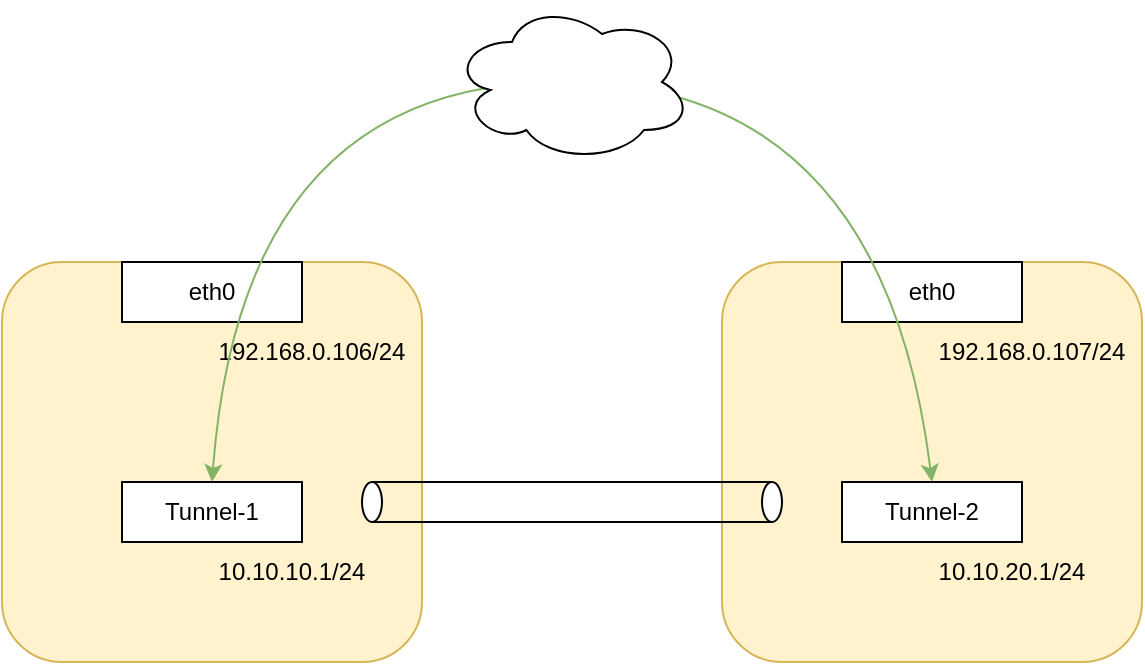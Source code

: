 <mxfile version="20.8.20" type="github">
  <diagram name="第 1 页" id="NAh831PUw2CAuJ2HtpD5">
    <mxGraphModel dx="1195" dy="663" grid="1" gridSize="10" guides="1" tooltips="1" connect="1" arrows="1" fold="1" page="1" pageScale="1" pageWidth="827" pageHeight="1169" math="0" shadow="0">
      <root>
        <mxCell id="0" />
        <mxCell id="1" parent="0" />
        <mxCell id="cLGF_l5P_jqh_ZVhpLIh-5" value="" style="rounded=1;whiteSpace=wrap;html=1;fillColor=#fff2cc;strokeColor=#d6b656;" vertex="1" parent="1">
          <mxGeometry x="80" y="250" width="210" height="200" as="geometry" />
        </mxCell>
        <mxCell id="cLGF_l5P_jqh_ZVhpLIh-1" value="eth0" style="rounded=0;whiteSpace=wrap;html=1;" vertex="1" parent="1">
          <mxGeometry x="140" y="250" width="90" height="30" as="geometry" />
        </mxCell>
        <mxCell id="cLGF_l5P_jqh_ZVhpLIh-2" value="Tunnel-1" style="rounded=0;whiteSpace=wrap;html=1;" vertex="1" parent="1">
          <mxGeometry x="140" y="360" width="90" height="30" as="geometry" />
        </mxCell>
        <mxCell id="cLGF_l5P_jqh_ZVhpLIh-3" value="192.168.0.106/24" style="text;html=1;strokeColor=none;fillColor=none;align=center;verticalAlign=middle;whiteSpace=wrap;rounded=0;" vertex="1" parent="1">
          <mxGeometry x="190" y="280" width="90" height="30" as="geometry" />
        </mxCell>
        <mxCell id="cLGF_l5P_jqh_ZVhpLIh-4" value="10.10.10.1/24" style="text;html=1;strokeColor=none;fillColor=none;align=center;verticalAlign=middle;whiteSpace=wrap;rounded=0;" vertex="1" parent="1">
          <mxGeometry x="180" y="390" width="90" height="30" as="geometry" />
        </mxCell>
        <mxCell id="cLGF_l5P_jqh_ZVhpLIh-6" value="" style="rounded=1;whiteSpace=wrap;html=1;fillColor=#fff2cc;strokeColor=#d6b656;" vertex="1" parent="1">
          <mxGeometry x="440" y="250" width="210" height="200" as="geometry" />
        </mxCell>
        <mxCell id="cLGF_l5P_jqh_ZVhpLIh-7" value="eth0" style="rounded=0;whiteSpace=wrap;html=1;" vertex="1" parent="1">
          <mxGeometry x="500" y="250" width="90" height="30" as="geometry" />
        </mxCell>
        <mxCell id="cLGF_l5P_jqh_ZVhpLIh-8" value="Tunnel-2" style="rounded=0;whiteSpace=wrap;html=1;" vertex="1" parent="1">
          <mxGeometry x="500" y="360" width="90" height="30" as="geometry" />
        </mxCell>
        <mxCell id="cLGF_l5P_jqh_ZVhpLIh-9" value="192.168.0.107/24" style="text;html=1;strokeColor=none;fillColor=none;align=center;verticalAlign=middle;whiteSpace=wrap;rounded=0;" vertex="1" parent="1">
          <mxGeometry x="550" y="280" width="90" height="30" as="geometry" />
        </mxCell>
        <mxCell id="cLGF_l5P_jqh_ZVhpLIh-10" value="10.10.20.1/24" style="text;html=1;strokeColor=none;fillColor=none;align=center;verticalAlign=middle;whiteSpace=wrap;rounded=0;" vertex="1" parent="1">
          <mxGeometry x="540" y="390" width="90" height="30" as="geometry" />
        </mxCell>
        <mxCell id="cLGF_l5P_jqh_ZVhpLIh-17" value="" style="group" vertex="1" connectable="0" parent="1">
          <mxGeometry x="260" y="360" width="210" height="20" as="geometry" />
        </mxCell>
        <mxCell id="cLGF_l5P_jqh_ZVhpLIh-15" value="" style="ellipse;whiteSpace=wrap;html=1;" vertex="1" parent="cLGF_l5P_jqh_ZVhpLIh-17">
          <mxGeometry x="200" width="10" height="20" as="geometry" />
        </mxCell>
        <mxCell id="cLGF_l5P_jqh_ZVhpLIh-16" value="" style="ellipse;whiteSpace=wrap;html=1;" vertex="1" parent="cLGF_l5P_jqh_ZVhpLIh-17">
          <mxGeometry width="10" height="20" as="geometry" />
        </mxCell>
        <mxCell id="cLGF_l5P_jqh_ZVhpLIh-12" value="" style="endArrow=none;html=1;rounded=0;entryX=0.5;entryY=0;entryDx=0;entryDy=0;exitX=0.5;exitY=0;exitDx=0;exitDy=0;" edge="1" parent="cLGF_l5P_jqh_ZVhpLIh-17" source="cLGF_l5P_jqh_ZVhpLIh-16" target="cLGF_l5P_jqh_ZVhpLIh-15">
          <mxGeometry width="50" height="50" relative="1" as="geometry">
            <mxPoint as="sourcePoint" />
            <mxPoint x="200" as="targetPoint" />
          </mxGeometry>
        </mxCell>
        <mxCell id="cLGF_l5P_jqh_ZVhpLIh-13" value="" style="endArrow=none;html=1;rounded=0;entryX=0.5;entryY=1;entryDx=0;entryDy=0;exitX=0.5;exitY=1;exitDx=0;exitDy=0;" edge="1" parent="cLGF_l5P_jqh_ZVhpLIh-17" source="cLGF_l5P_jqh_ZVhpLIh-16" target="cLGF_l5P_jqh_ZVhpLIh-15">
          <mxGeometry width="50" height="50" relative="1" as="geometry">
            <mxPoint y="20" as="sourcePoint" />
            <mxPoint x="200" y="20" as="targetPoint" />
          </mxGeometry>
        </mxCell>
        <mxCell id="cLGF_l5P_jqh_ZVhpLIh-19" value="" style="curved=1;endArrow=classic;html=1;rounded=0;entryX=0.5;entryY=0;entryDx=0;entryDy=0;exitX=0.5;exitY=0;exitDx=0;exitDy=0;fillColor=#d5e8d4;strokeColor=#82b366;startArrow=classic;startFill=1;" edge="1" parent="1" source="cLGF_l5P_jqh_ZVhpLIh-2" target="cLGF_l5P_jqh_ZVhpLIh-8">
          <mxGeometry width="50" height="50" relative="1" as="geometry">
            <mxPoint x="210" y="190" as="sourcePoint" />
            <mxPoint x="260" y="140" as="targetPoint" />
            <Array as="points">
              <mxPoint x="200" y="160" />
              <mxPoint x="520" y="160" />
            </Array>
          </mxGeometry>
        </mxCell>
        <mxCell id="cLGF_l5P_jqh_ZVhpLIh-20" value="" style="ellipse;shape=cloud;whiteSpace=wrap;html=1;" vertex="1" parent="1">
          <mxGeometry x="305" y="120" width="120" height="80" as="geometry" />
        </mxCell>
      </root>
    </mxGraphModel>
  </diagram>
</mxfile>
